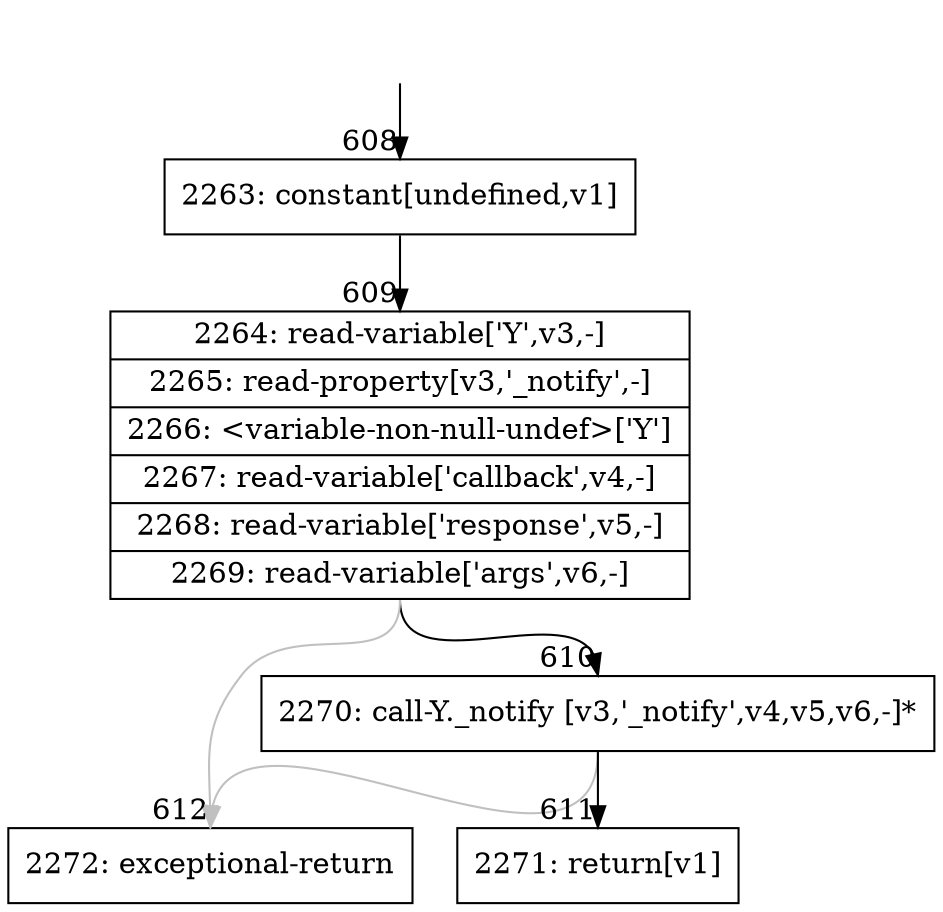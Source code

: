 digraph {
rankdir="TD"
BB_entry26[shape=none,label=""];
BB_entry26 -> BB608 [tailport=s, headport=n, headlabel="    608"]
BB608 [shape=record label="{2263: constant[undefined,v1]}" ] 
BB608 -> BB609 [tailport=s, headport=n, headlabel="      609"]
BB609 [shape=record label="{2264: read-variable['Y',v3,-]|2265: read-property[v3,'_notify',-]|2266: \<variable-non-null-undef\>['Y']|2267: read-variable['callback',v4,-]|2268: read-variable['response',v5,-]|2269: read-variable['args',v6,-]}" ] 
BB609 -> BB610 [tailport=s, headport=n, headlabel="      610"]
BB609 -> BB612 [tailport=s, headport=n, color=gray, headlabel="      612"]
BB610 [shape=record label="{2270: call-Y._notify [v3,'_notify',v4,v5,v6,-]*}" ] 
BB610 -> BB611 [tailport=s, headport=n, headlabel="      611"]
BB610 -> BB612 [tailport=s, headport=n, color=gray]
BB611 [shape=record label="{2271: return[v1]}" ] 
BB612 [shape=record label="{2272: exceptional-return}" ] 
//#$~ 1028
}
